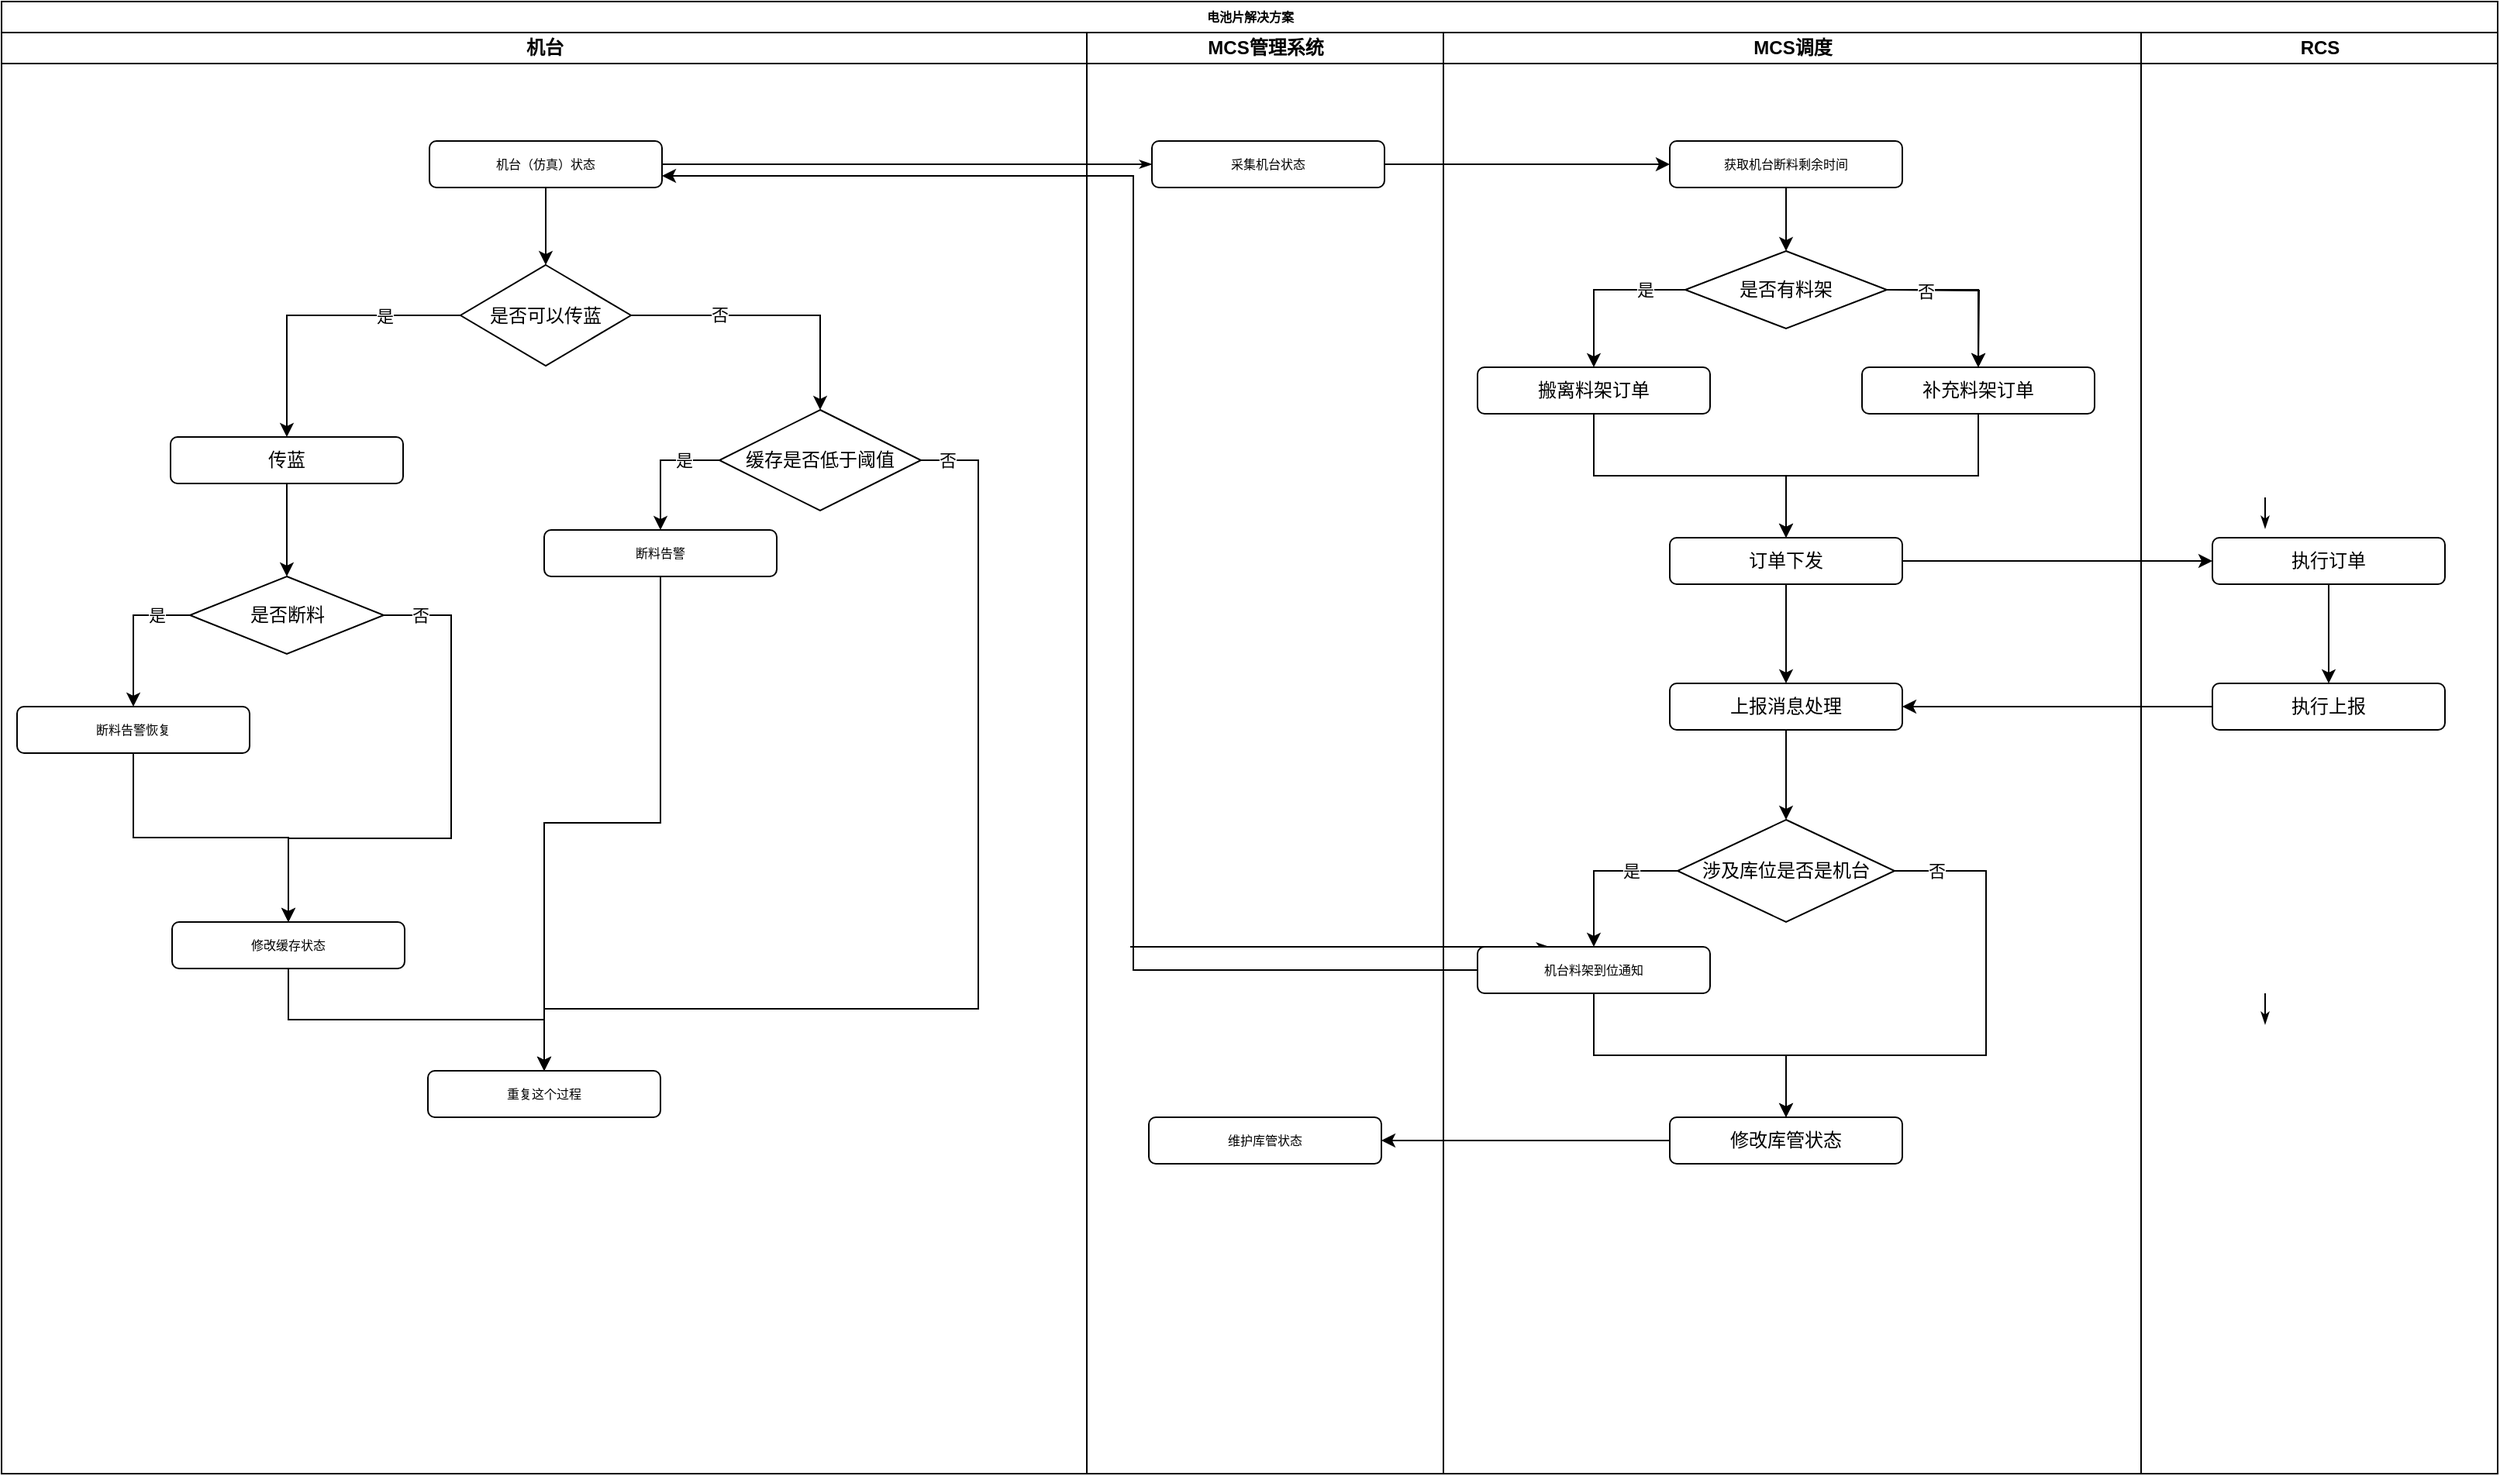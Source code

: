 <mxfile version="20.8.13" type="github">
  <diagram name="Page-1" id="74e2e168-ea6b-b213-b513-2b3c1d86103e">
    <mxGraphModel dx="2391" dy="1106" grid="1" gridSize="10" guides="1" tooltips="1" connect="1" arrows="1" fold="1" page="0" pageScale="1" pageWidth="1100" pageHeight="850" background="none" math="0" shadow="0">
      <root>
        <mxCell id="0" />
        <mxCell id="1" parent="0" />
        <mxCell id="77e6c97f196da883-1" value="电池片解决方案" style="swimlane;html=1;childLayout=stackLayout;startSize=20;rounded=0;shadow=0;labelBackgroundColor=none;strokeWidth=1;fontFamily=Verdana;fontSize=8;align=center;" parent="1" vertex="1">
          <mxGeometry x="80" y="60" width="1610" height="950" as="geometry" />
        </mxCell>
        <mxCell id="77e6c97f196da883-26" style="edgeStyle=orthogonalEdgeStyle;rounded=1;html=1;labelBackgroundColor=none;startArrow=none;startFill=0;startSize=5;endArrow=classicThin;endFill=1;endSize=5;jettySize=auto;orthogonalLoop=1;strokeWidth=1;fontFamily=Verdana;fontSize=8" parent="77e6c97f196da883-1" source="77e6c97f196da883-8" target="77e6c97f196da883-11" edge="1">
          <mxGeometry relative="1" as="geometry" />
        </mxCell>
        <mxCell id="107ba76e4e335f99-3" style="edgeStyle=orthogonalEdgeStyle;rounded=1;html=1;labelBackgroundColor=none;startArrow=none;startFill=0;startSize=5;endArrow=classicThin;endFill=1;endSize=5;jettySize=auto;orthogonalLoop=1;strokeColor=#000000;strokeWidth=1;fontFamily=Verdana;fontSize=8;fontColor=#000000;" parent="77e6c97f196da883-1" edge="1">
          <mxGeometry relative="1" as="geometry">
            <mxPoint x="728" y="610" as="sourcePoint" />
            <mxPoint x="998" y="610.0" as="targetPoint" />
          </mxGeometry>
        </mxCell>
        <mxCell id="hsNV3JfmAN6WM8ltQ2-S-1" style="edgeStyle=orthogonalEdgeStyle;rounded=0;orthogonalLoop=1;jettySize=auto;html=1;exitX=1;exitY=0.5;exitDx=0;exitDy=0;entryX=0;entryY=0.5;entryDx=0;entryDy=0;" edge="1" parent="77e6c97f196da883-1" source="77e6c97f196da883-11" target="77e6c97f196da883-12">
          <mxGeometry relative="1" as="geometry" />
        </mxCell>
        <mxCell id="77e6c97f196da883-2" value="机台" style="swimlane;html=1;startSize=20;" parent="77e6c97f196da883-1" vertex="1">
          <mxGeometry y="20" width="700" height="930" as="geometry" />
        </mxCell>
        <mxCell id="hsNV3JfmAN6WM8ltQ2-S-36" style="edgeStyle=orthogonalEdgeStyle;rounded=0;orthogonalLoop=1;jettySize=auto;html=1;exitX=0.5;exitY=1;exitDx=0;exitDy=0;" edge="1" parent="77e6c97f196da883-2" source="77e6c97f196da883-8" target="hsNV3JfmAN6WM8ltQ2-S-34">
          <mxGeometry relative="1" as="geometry" />
        </mxCell>
        <mxCell id="77e6c97f196da883-8" value="机台（仿真）状态" style="rounded=1;whiteSpace=wrap;html=1;shadow=0;labelBackgroundColor=none;strokeWidth=1;fontFamily=Verdana;fontSize=8;align=center;" parent="77e6c97f196da883-2" vertex="1">
          <mxGeometry x="276" y="70" width="150" height="30" as="geometry" />
        </mxCell>
        <mxCell id="hsNV3JfmAN6WM8ltQ2-S-43" style="edgeStyle=orthogonalEdgeStyle;rounded=0;orthogonalLoop=1;jettySize=auto;html=1;exitX=0;exitY=0.5;exitDx=0;exitDy=0;" edge="1" parent="77e6c97f196da883-2" source="hsNV3JfmAN6WM8ltQ2-S-30" target="hsNV3JfmAN6WM8ltQ2-S-42">
          <mxGeometry relative="1" as="geometry" />
        </mxCell>
        <mxCell id="hsNV3JfmAN6WM8ltQ2-S-69" value="是" style="edgeLabel;html=1;align=center;verticalAlign=middle;resizable=0;points=[];" vertex="1" connectable="0" parent="hsNV3JfmAN6WM8ltQ2-S-43">
          <mxGeometry x="0.066" y="2" relative="1" as="geometry">
            <mxPoint x="13" y="-6" as="offset" />
          </mxGeometry>
        </mxCell>
        <mxCell id="hsNV3JfmAN6WM8ltQ2-S-71" style="edgeStyle=orthogonalEdgeStyle;rounded=0;orthogonalLoop=1;jettySize=auto;html=1;exitX=1;exitY=0.5;exitDx=0;exitDy=0;entryX=0.5;entryY=0;entryDx=0;entryDy=0;" edge="1" parent="77e6c97f196da883-2" source="hsNV3JfmAN6WM8ltQ2-S-30" target="hsNV3JfmAN6WM8ltQ2-S-61">
          <mxGeometry relative="1" as="geometry">
            <Array as="points">
              <mxPoint x="630" y="276" />
              <mxPoint x="630" y="630" />
              <mxPoint x="350" y="630" />
            </Array>
          </mxGeometry>
        </mxCell>
        <mxCell id="hsNV3JfmAN6WM8ltQ2-S-75" value="否" style="edgeLabel;html=1;align=center;verticalAlign=middle;resizable=0;points=[];" vertex="1" connectable="0" parent="hsNV3JfmAN6WM8ltQ2-S-71">
          <mxGeometry x="-0.732" y="4" relative="1" as="geometry">
            <mxPoint x="-24" y="-59" as="offset" />
          </mxGeometry>
        </mxCell>
        <mxCell id="hsNV3JfmAN6WM8ltQ2-S-30" value="缓存是否低于阈值" style="rhombus;whiteSpace=wrap;html=1;" vertex="1" parent="77e6c97f196da883-2">
          <mxGeometry x="463" y="243.5" width="130" height="65" as="geometry" />
        </mxCell>
        <mxCell id="hsNV3JfmAN6WM8ltQ2-S-48" style="edgeStyle=orthogonalEdgeStyle;rounded=0;orthogonalLoop=1;jettySize=auto;html=1;exitX=0.5;exitY=1;exitDx=0;exitDy=0;entryX=0.5;entryY=0;entryDx=0;entryDy=0;" edge="1" parent="77e6c97f196da883-2" source="hsNV3JfmAN6WM8ltQ2-S-32" target="hsNV3JfmAN6WM8ltQ2-S-47">
          <mxGeometry relative="1" as="geometry" />
        </mxCell>
        <mxCell id="hsNV3JfmAN6WM8ltQ2-S-32" value="传蓝" style="rounded=1;whiteSpace=wrap;html=1;" vertex="1" parent="77e6c97f196da883-2">
          <mxGeometry x="109" y="261" width="150" height="30" as="geometry" />
        </mxCell>
        <mxCell id="hsNV3JfmAN6WM8ltQ2-S-37" style="edgeStyle=orthogonalEdgeStyle;rounded=0;orthogonalLoop=1;jettySize=auto;html=1;exitX=0;exitY=0.5;exitDx=0;exitDy=0;" edge="1" parent="77e6c97f196da883-2" source="hsNV3JfmAN6WM8ltQ2-S-34" target="hsNV3JfmAN6WM8ltQ2-S-32">
          <mxGeometry relative="1" as="geometry" />
        </mxCell>
        <mxCell id="hsNV3JfmAN6WM8ltQ2-S-67" value="是" style="edgeLabel;html=1;align=center;verticalAlign=middle;resizable=0;points=[];" vertex="1" connectable="0" parent="hsNV3JfmAN6WM8ltQ2-S-37">
          <mxGeometry x="0.231" y="1" relative="1" as="geometry">
            <mxPoint x="62" y="-5" as="offset" />
          </mxGeometry>
        </mxCell>
        <mxCell id="hsNV3JfmAN6WM8ltQ2-S-40" style="edgeStyle=orthogonalEdgeStyle;rounded=0;orthogonalLoop=1;jettySize=auto;html=1;exitX=1;exitY=0.5;exitDx=0;exitDy=0;" edge="1" parent="77e6c97f196da883-2" source="hsNV3JfmAN6WM8ltQ2-S-34" target="hsNV3JfmAN6WM8ltQ2-S-30">
          <mxGeometry relative="1" as="geometry" />
        </mxCell>
        <mxCell id="hsNV3JfmAN6WM8ltQ2-S-68" value="否" style="edgeLabel;html=1;align=center;verticalAlign=middle;resizable=0;points=[];" vertex="1" connectable="0" parent="hsNV3JfmAN6WM8ltQ2-S-40">
          <mxGeometry x="0.427" y="-1" relative="1" as="geometry">
            <mxPoint x="-64" y="-9" as="offset" />
          </mxGeometry>
        </mxCell>
        <mxCell id="hsNV3JfmAN6WM8ltQ2-S-34" value="是否可以传蓝" style="rhombus;whiteSpace=wrap;html=1;" vertex="1" parent="77e6c97f196da883-2">
          <mxGeometry x="296" y="150" width="110" height="65" as="geometry" />
        </mxCell>
        <mxCell id="hsNV3JfmAN6WM8ltQ2-S-73" style="edgeStyle=orthogonalEdgeStyle;rounded=0;orthogonalLoop=1;jettySize=auto;html=1;entryX=0.5;entryY=0;entryDx=0;entryDy=0;" edge="1" parent="77e6c97f196da883-2" source="hsNV3JfmAN6WM8ltQ2-S-42" target="hsNV3JfmAN6WM8ltQ2-S-61">
          <mxGeometry relative="1" as="geometry">
            <Array as="points">
              <mxPoint x="425" y="510" />
              <mxPoint x="350" y="510" />
            </Array>
          </mxGeometry>
        </mxCell>
        <mxCell id="hsNV3JfmAN6WM8ltQ2-S-42" value="断料告警" style="rounded=1;whiteSpace=wrap;html=1;shadow=0;labelBackgroundColor=none;strokeWidth=1;fontFamily=Verdana;fontSize=8;align=center;" vertex="1" parent="77e6c97f196da883-2">
          <mxGeometry x="350" y="321" width="150" height="30" as="geometry" />
        </mxCell>
        <mxCell id="hsNV3JfmAN6WM8ltQ2-S-56" style="edgeStyle=orthogonalEdgeStyle;rounded=0;orthogonalLoop=1;jettySize=auto;html=1;exitX=0;exitY=0.5;exitDx=0;exitDy=0;" edge="1" parent="77e6c97f196da883-2" source="hsNV3JfmAN6WM8ltQ2-S-47" target="hsNV3JfmAN6WM8ltQ2-S-51">
          <mxGeometry relative="1" as="geometry" />
        </mxCell>
        <mxCell id="hsNV3JfmAN6WM8ltQ2-S-76" value="是" style="edgeLabel;html=1;align=center;verticalAlign=middle;resizable=0;points=[];" vertex="1" connectable="0" parent="hsNV3JfmAN6WM8ltQ2-S-56">
          <mxGeometry x="-0.105" y="3" relative="1" as="geometry">
            <mxPoint x="12" y="-6" as="offset" />
          </mxGeometry>
        </mxCell>
        <mxCell id="hsNV3JfmAN6WM8ltQ2-S-57" style="edgeStyle=orthogonalEdgeStyle;rounded=0;orthogonalLoop=1;jettySize=auto;html=1;exitX=1;exitY=0.5;exitDx=0;exitDy=0;" edge="1" parent="77e6c97f196da883-2" source="hsNV3JfmAN6WM8ltQ2-S-47" target="hsNV3JfmAN6WM8ltQ2-S-53">
          <mxGeometry relative="1" as="geometry">
            <Array as="points">
              <mxPoint x="290" y="376" />
              <mxPoint x="290" y="520" />
              <mxPoint x="185" y="520" />
            </Array>
          </mxGeometry>
        </mxCell>
        <mxCell id="hsNV3JfmAN6WM8ltQ2-S-77" value="否" style="edgeLabel;html=1;align=center;verticalAlign=middle;resizable=0;points=[];" vertex="1" connectable="0" parent="hsNV3JfmAN6WM8ltQ2-S-57">
          <mxGeometry x="-0.604" y="-1" relative="1" as="geometry">
            <mxPoint x="-19" y="-25" as="offset" />
          </mxGeometry>
        </mxCell>
        <mxCell id="hsNV3JfmAN6WM8ltQ2-S-47" value="是否断料" style="rhombus;whiteSpace=wrap;html=1;" vertex="1" parent="77e6c97f196da883-2">
          <mxGeometry x="121.5" y="351" width="125" height="50" as="geometry" />
        </mxCell>
        <mxCell id="hsNV3JfmAN6WM8ltQ2-S-66" style="edgeStyle=orthogonalEdgeStyle;rounded=0;orthogonalLoop=1;jettySize=auto;html=1;exitX=0.5;exitY=1;exitDx=0;exitDy=0;entryX=0.5;entryY=0;entryDx=0;entryDy=0;" edge="1" parent="77e6c97f196da883-2" source="hsNV3JfmAN6WM8ltQ2-S-51" target="hsNV3JfmAN6WM8ltQ2-S-53">
          <mxGeometry relative="1" as="geometry" />
        </mxCell>
        <mxCell id="hsNV3JfmAN6WM8ltQ2-S-51" value="断料告警恢复" style="rounded=1;whiteSpace=wrap;html=1;shadow=0;labelBackgroundColor=none;strokeWidth=1;fontFamily=Verdana;fontSize=8;align=center;" vertex="1" parent="77e6c97f196da883-2">
          <mxGeometry x="10" y="435" width="150" height="30" as="geometry" />
        </mxCell>
        <mxCell id="hsNV3JfmAN6WM8ltQ2-S-74" style="edgeStyle=orthogonalEdgeStyle;rounded=0;orthogonalLoop=1;jettySize=auto;html=1;exitX=0.5;exitY=1;exitDx=0;exitDy=0;" edge="1" parent="77e6c97f196da883-2" source="hsNV3JfmAN6WM8ltQ2-S-53" target="hsNV3JfmAN6WM8ltQ2-S-61">
          <mxGeometry relative="1" as="geometry" />
        </mxCell>
        <mxCell id="hsNV3JfmAN6WM8ltQ2-S-53" value="修改缓存状态" style="rounded=1;whiteSpace=wrap;html=1;shadow=0;labelBackgroundColor=none;strokeWidth=1;fontFamily=Verdana;fontSize=8;align=center;" vertex="1" parent="77e6c97f196da883-2">
          <mxGeometry x="110" y="574" width="150" height="30" as="geometry" />
        </mxCell>
        <mxCell id="hsNV3JfmAN6WM8ltQ2-S-61" value="重复这个过程" style="rounded=1;whiteSpace=wrap;html=1;shadow=0;labelBackgroundColor=none;strokeWidth=1;fontFamily=Verdana;fontSize=8;align=center;" vertex="1" parent="77e6c97f196da883-2">
          <mxGeometry x="275" y="670" width="150" height="30" as="geometry" />
        </mxCell>
        <mxCell id="77e6c97f196da883-3" value="MCS管理系统" style="swimlane;html=1;startSize=20;" parent="77e6c97f196da883-1" vertex="1">
          <mxGeometry x="700" y="20" width="230" height="930" as="geometry" />
        </mxCell>
        <mxCell id="77e6c97f196da883-11" value="采集机台状态" style="rounded=1;whiteSpace=wrap;html=1;shadow=0;labelBackgroundColor=none;strokeWidth=1;fontFamily=Verdana;fontSize=8;align=center;" parent="77e6c97f196da883-3" vertex="1">
          <mxGeometry x="42" y="70" width="150" height="30" as="geometry" />
        </mxCell>
        <mxCell id="hsNV3JfmAN6WM8ltQ2-S-27" value="维护库管状态" style="rounded=1;whiteSpace=wrap;html=1;shadow=0;labelBackgroundColor=none;strokeWidth=1;fontFamily=Verdana;fontSize=8;align=center;" vertex="1" parent="77e6c97f196da883-3">
          <mxGeometry x="40" y="700" width="150" height="30" as="geometry" />
        </mxCell>
        <mxCell id="77e6c97f196da883-4" value="MCS调度" style="swimlane;html=1;startSize=20;" parent="77e6c97f196da883-1" vertex="1">
          <mxGeometry x="930" y="20" width="450" height="930" as="geometry" />
        </mxCell>
        <mxCell id="hsNV3JfmAN6WM8ltQ2-S-17" style="edgeStyle=orthogonalEdgeStyle;rounded=0;orthogonalLoop=1;jettySize=auto;html=1;exitX=0.5;exitY=1;exitDx=0;exitDy=0;entryX=0.5;entryY=0;entryDx=0;entryDy=0;" edge="1" parent="77e6c97f196da883-4" source="77e6c97f196da883-12" target="hsNV3JfmAN6WM8ltQ2-S-13">
          <mxGeometry relative="1" as="geometry" />
        </mxCell>
        <mxCell id="77e6c97f196da883-12" value="获取机台断料剩余时间" style="rounded=1;whiteSpace=wrap;html=1;shadow=0;labelBackgroundColor=none;strokeWidth=1;fontFamily=Verdana;fontSize=8;align=center;" parent="77e6c97f196da883-4" vertex="1">
          <mxGeometry x="146" y="70" width="150" height="30" as="geometry" />
        </mxCell>
        <mxCell id="hsNV3JfmAN6WM8ltQ2-S-22" style="edgeStyle=orthogonalEdgeStyle;rounded=0;orthogonalLoop=1;jettySize=auto;html=1;" edge="1" parent="77e6c97f196da883-4" source="hsNV3JfmAN6WM8ltQ2-S-7" target="hsNV3JfmAN6WM8ltQ2-S-20">
          <mxGeometry relative="1" as="geometry" />
        </mxCell>
        <mxCell id="hsNV3JfmAN6WM8ltQ2-S-7" value="补充料架订单" style="rounded=1;whiteSpace=wrap;html=1;" vertex="1" parent="77e6c97f196da883-4">
          <mxGeometry x="270" y="216" width="150" height="30" as="geometry" />
        </mxCell>
        <mxCell id="hsNV3JfmAN6WM8ltQ2-S-18" style="edgeStyle=orthogonalEdgeStyle;rounded=0;orthogonalLoop=1;jettySize=auto;html=1;exitX=1;exitY=0.5;exitDx=0;exitDy=0;entryX=0.5;entryY=0;entryDx=0;entryDy=0;" edge="1" parent="77e6c97f196da883-4" source="hsNV3JfmAN6WM8ltQ2-S-13" target="hsNV3JfmAN6WM8ltQ2-S-7">
          <mxGeometry relative="1" as="geometry" />
        </mxCell>
        <mxCell id="hsNV3JfmAN6WM8ltQ2-S-23" style="edgeStyle=orthogonalEdgeStyle;rounded=0;orthogonalLoop=1;jettySize=auto;html=1;exitX=0;exitY=0.5;exitDx=0;exitDy=0;" edge="1" parent="77e6c97f196da883-4" source="hsNV3JfmAN6WM8ltQ2-S-13" target="hsNV3JfmAN6WM8ltQ2-S-14">
          <mxGeometry relative="1" as="geometry">
            <Array as="points">
              <mxPoint x="97" y="166" />
            </Array>
          </mxGeometry>
        </mxCell>
        <mxCell id="hsNV3JfmAN6WM8ltQ2-S-78" value="是" style="edgeLabel;html=1;align=center;verticalAlign=middle;resizable=0;points=[];" vertex="1" connectable="0" parent="hsNV3JfmAN6WM8ltQ2-S-23">
          <mxGeometry x="-0.228" y="-1" relative="1" as="geometry">
            <mxPoint x="16" y="1" as="offset" />
          </mxGeometry>
        </mxCell>
        <mxCell id="hsNV3JfmAN6WM8ltQ2-S-13" value="是否有料架" style="rhombus;whiteSpace=wrap;html=1;" vertex="1" parent="77e6c97f196da883-4">
          <mxGeometry x="156" y="141" width="130" height="50" as="geometry" />
        </mxCell>
        <mxCell id="hsNV3JfmAN6WM8ltQ2-S-24" style="edgeStyle=orthogonalEdgeStyle;rounded=0;orthogonalLoop=1;jettySize=auto;html=1;" edge="1" parent="77e6c97f196da883-4" source="hsNV3JfmAN6WM8ltQ2-S-14" target="hsNV3JfmAN6WM8ltQ2-S-20">
          <mxGeometry relative="1" as="geometry" />
        </mxCell>
        <mxCell id="hsNV3JfmAN6WM8ltQ2-S-14" value="搬离料架订单" style="rounded=1;whiteSpace=wrap;html=1;" vertex="1" parent="77e6c97f196da883-4">
          <mxGeometry x="22" y="216" width="150" height="30" as="geometry" />
        </mxCell>
        <mxCell id="hsNV3JfmAN6WM8ltQ2-S-84" style="edgeStyle=orthogonalEdgeStyle;rounded=0;orthogonalLoop=1;jettySize=auto;html=1;" edge="1" parent="77e6c97f196da883-4" source="hsNV3JfmAN6WM8ltQ2-S-20" target="hsNV3JfmAN6WM8ltQ2-S-83">
          <mxGeometry relative="1" as="geometry" />
        </mxCell>
        <mxCell id="hsNV3JfmAN6WM8ltQ2-S-20" value="订单下发" style="rounded=1;whiteSpace=wrap;html=1;" vertex="1" parent="77e6c97f196da883-4">
          <mxGeometry x="146" y="326" width="150" height="30" as="geometry" />
        </mxCell>
        <mxCell id="hsNV3JfmAN6WM8ltQ2-S-25" value="修改库管状态" style="rounded=1;whiteSpace=wrap;html=1;" vertex="1" parent="77e6c97f196da883-4">
          <mxGeometry x="146" y="700" width="150" height="30" as="geometry" />
        </mxCell>
        <mxCell id="hsNV3JfmAN6WM8ltQ2-S-80" style="edgeStyle=orthogonalEdgeStyle;rounded=0;orthogonalLoop=1;jettySize=auto;html=1;exitX=1;exitY=0.5;exitDx=0;exitDy=0;entryX=0.5;entryY=0;entryDx=0;entryDy=0;" edge="1" parent="77e6c97f196da883-4">
          <mxGeometry relative="1" as="geometry">
            <mxPoint x="286" y="166" as="sourcePoint" />
            <mxPoint x="345" y="216" as="targetPoint" />
          </mxGeometry>
        </mxCell>
        <mxCell id="hsNV3JfmAN6WM8ltQ2-S-82" value="否" style="edgeLabel;html=1;align=center;verticalAlign=middle;resizable=0;points=[];" vertex="1" connectable="0" parent="hsNV3JfmAN6WM8ltQ2-S-80">
          <mxGeometry x="-0.075" relative="1" as="geometry">
            <mxPoint x="-26" as="offset" />
          </mxGeometry>
        </mxCell>
        <mxCell id="hsNV3JfmAN6WM8ltQ2-S-87" style="edgeStyle=orthogonalEdgeStyle;rounded=0;orthogonalLoop=1;jettySize=auto;html=1;" edge="1" parent="77e6c97f196da883-4" source="hsNV3JfmAN6WM8ltQ2-S-83" target="hsNV3JfmAN6WM8ltQ2-S-86">
          <mxGeometry relative="1" as="geometry" />
        </mxCell>
        <mxCell id="hsNV3JfmAN6WM8ltQ2-S-83" value="上报消息处理" style="rounded=1;whiteSpace=wrap;html=1;" vertex="1" parent="77e6c97f196da883-4">
          <mxGeometry x="146" y="420" width="150" height="30" as="geometry" />
        </mxCell>
        <mxCell id="hsNV3JfmAN6WM8ltQ2-S-91" style="edgeStyle=orthogonalEdgeStyle;rounded=0;orthogonalLoop=1;jettySize=auto;html=1;entryX=0.5;entryY=0;entryDx=0;entryDy=0;exitX=0;exitY=0.5;exitDx=0;exitDy=0;" edge="1" parent="77e6c97f196da883-4" source="hsNV3JfmAN6WM8ltQ2-S-86" target="hsNV3JfmAN6WM8ltQ2-S-88">
          <mxGeometry relative="1" as="geometry" />
        </mxCell>
        <mxCell id="hsNV3JfmAN6WM8ltQ2-S-94" value="是" style="edgeLabel;html=1;align=center;verticalAlign=middle;resizable=0;points=[];" vertex="1" connectable="0" parent="hsNV3JfmAN6WM8ltQ2-S-91">
          <mxGeometry x="-0.212" y="4" relative="1" as="geometry">
            <mxPoint x="10" y="-4" as="offset" />
          </mxGeometry>
        </mxCell>
        <mxCell id="hsNV3JfmAN6WM8ltQ2-S-92" style="edgeStyle=orthogonalEdgeStyle;rounded=0;orthogonalLoop=1;jettySize=auto;html=1;exitX=1;exitY=0.5;exitDx=0;exitDy=0;" edge="1" parent="77e6c97f196da883-4" source="hsNV3JfmAN6WM8ltQ2-S-86" target="hsNV3JfmAN6WM8ltQ2-S-25">
          <mxGeometry relative="1" as="geometry">
            <Array as="points">
              <mxPoint x="350" y="541" />
              <mxPoint x="350" y="660" />
              <mxPoint x="221" y="660" />
            </Array>
          </mxGeometry>
        </mxCell>
        <mxCell id="hsNV3JfmAN6WM8ltQ2-S-95" value="否" style="edgeLabel;html=1;align=center;verticalAlign=middle;resizable=0;points=[];" vertex="1" connectable="0" parent="hsNV3JfmAN6WM8ltQ2-S-92">
          <mxGeometry x="-0.774" y="2" relative="1" as="geometry">
            <mxPoint x="-12" y="2" as="offset" />
          </mxGeometry>
        </mxCell>
        <mxCell id="hsNV3JfmAN6WM8ltQ2-S-86" value="涉及库位是否是机台" style="rhombus;whiteSpace=wrap;html=1;" vertex="1" parent="77e6c97f196da883-4">
          <mxGeometry x="151" y="508" width="140" height="66" as="geometry" />
        </mxCell>
        <mxCell id="hsNV3JfmAN6WM8ltQ2-S-93" style="edgeStyle=orthogonalEdgeStyle;rounded=0;orthogonalLoop=1;jettySize=auto;html=1;exitX=0.5;exitY=1;exitDx=0;exitDy=0;entryX=0.5;entryY=0;entryDx=0;entryDy=0;" edge="1" parent="77e6c97f196da883-4" source="hsNV3JfmAN6WM8ltQ2-S-88" target="hsNV3JfmAN6WM8ltQ2-S-25">
          <mxGeometry relative="1" as="geometry" />
        </mxCell>
        <mxCell id="hsNV3JfmAN6WM8ltQ2-S-88" value="机台料架到位通知" style="rounded=1;whiteSpace=wrap;html=1;shadow=0;labelBackgroundColor=none;strokeWidth=1;fontFamily=Verdana;fontSize=8;align=center;" vertex="1" parent="77e6c97f196da883-4">
          <mxGeometry x="22" y="590" width="150" height="30" as="geometry" />
        </mxCell>
        <mxCell id="77e6c97f196da883-5" value="RCS" style="swimlane;html=1;startSize=20;" parent="77e6c97f196da883-1" vertex="1">
          <mxGeometry x="1380" y="20" width="230" height="930" as="geometry" />
        </mxCell>
        <mxCell id="77e6c97f196da883-34" style="edgeStyle=orthogonalEdgeStyle;rounded=1;html=1;labelBackgroundColor=none;startArrow=none;startFill=0;startSize=5;endArrow=classicThin;endFill=1;endSize=5;jettySize=auto;orthogonalLoop=1;strokeColor=#000000;strokeWidth=1;fontFamily=Verdana;fontSize=8;fontColor=#000000;" parent="77e6c97f196da883-5" edge="1">
          <mxGeometry relative="1" as="geometry">
            <mxPoint x="80.0" y="300.0" as="sourcePoint" />
            <mxPoint x="80.0" y="320.0" as="targetPoint" />
          </mxGeometry>
        </mxCell>
        <mxCell id="77e6c97f196da883-36" style="edgeStyle=orthogonalEdgeStyle;rounded=1;html=1;labelBackgroundColor=none;startArrow=none;startFill=0;startSize=5;endArrow=classicThin;endFill=1;endSize=5;jettySize=auto;orthogonalLoop=1;strokeWidth=1;fontFamily=Verdana;fontSize=8" parent="77e6c97f196da883-5" edge="1">
          <mxGeometry relative="1" as="geometry">
            <mxPoint x="80.0" y="620.0" as="sourcePoint" />
            <mxPoint x="80.0" y="640.0" as="targetPoint" />
          </mxGeometry>
        </mxCell>
        <mxCell id="hsNV3JfmAN6WM8ltQ2-S-12" style="edgeStyle=orthogonalEdgeStyle;rounded=0;orthogonalLoop=1;jettySize=auto;html=1;" edge="1" parent="77e6c97f196da883-5" source="hsNV3JfmAN6WM8ltQ2-S-9" target="hsNV3JfmAN6WM8ltQ2-S-11">
          <mxGeometry relative="1" as="geometry" />
        </mxCell>
        <mxCell id="hsNV3JfmAN6WM8ltQ2-S-9" value="执行订单" style="rounded=1;whiteSpace=wrap;html=1;" vertex="1" parent="77e6c97f196da883-5">
          <mxGeometry x="46" y="326" width="150" height="30" as="geometry" />
        </mxCell>
        <mxCell id="hsNV3JfmAN6WM8ltQ2-S-11" value="执行上报" style="rounded=1;whiteSpace=wrap;html=1;" vertex="1" parent="77e6c97f196da883-5">
          <mxGeometry x="46" y="420" width="150" height="30" as="geometry" />
        </mxCell>
        <mxCell id="hsNV3JfmAN6WM8ltQ2-S-10" style="edgeStyle=orthogonalEdgeStyle;rounded=0;orthogonalLoop=1;jettySize=auto;html=1;exitX=1;exitY=0.5;exitDx=0;exitDy=0;" edge="1" parent="77e6c97f196da883-1" source="hsNV3JfmAN6WM8ltQ2-S-20" target="hsNV3JfmAN6WM8ltQ2-S-9">
          <mxGeometry relative="1" as="geometry" />
        </mxCell>
        <mxCell id="hsNV3JfmAN6WM8ltQ2-S-26" style="edgeStyle=orthogonalEdgeStyle;rounded=0;orthogonalLoop=1;jettySize=auto;html=1;entryX=1;entryY=0.5;entryDx=0;entryDy=0;" edge="1" parent="77e6c97f196da883-1" source="hsNV3JfmAN6WM8ltQ2-S-11" target="hsNV3JfmAN6WM8ltQ2-S-83">
          <mxGeometry relative="1" as="geometry" />
        </mxCell>
        <mxCell id="hsNV3JfmAN6WM8ltQ2-S-29" style="edgeStyle=orthogonalEdgeStyle;rounded=0;orthogonalLoop=1;jettySize=auto;html=1;entryX=1;entryY=0.5;entryDx=0;entryDy=0;" edge="1" parent="77e6c97f196da883-1" source="hsNV3JfmAN6WM8ltQ2-S-25" target="hsNV3JfmAN6WM8ltQ2-S-27">
          <mxGeometry relative="1" as="geometry" />
        </mxCell>
        <mxCell id="hsNV3JfmAN6WM8ltQ2-S-97" style="edgeStyle=orthogonalEdgeStyle;rounded=0;orthogonalLoop=1;jettySize=auto;html=1;entryX=1;entryY=0.75;entryDx=0;entryDy=0;" edge="1" parent="77e6c97f196da883-1" source="hsNV3JfmAN6WM8ltQ2-S-88" target="77e6c97f196da883-8">
          <mxGeometry relative="1" as="geometry">
            <Array as="points">
              <mxPoint x="730" y="625" />
              <mxPoint x="730" y="113" />
            </Array>
          </mxGeometry>
        </mxCell>
      </root>
    </mxGraphModel>
  </diagram>
</mxfile>

